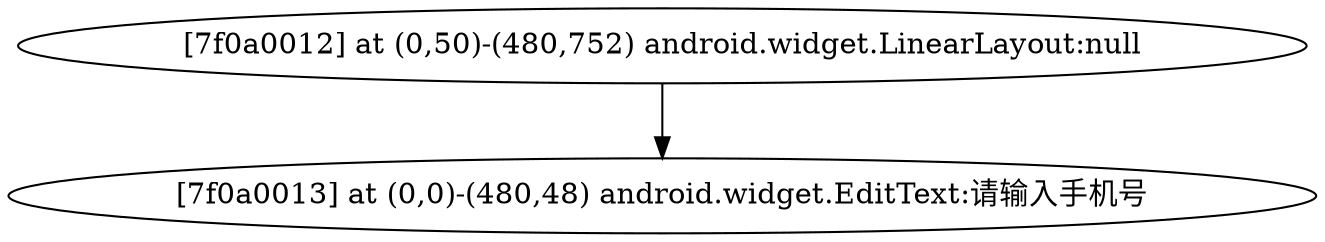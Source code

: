 strict digraph G {
  1 [ label="[7f0a0012] at (0,50)-(480,752) android.widget.LinearLayout:null" ];
  2 [ label="[7f0a0013] at (0,0)-(480,48) android.widget.EditText:请输入手机号" ];
  1 -> 2;
}
